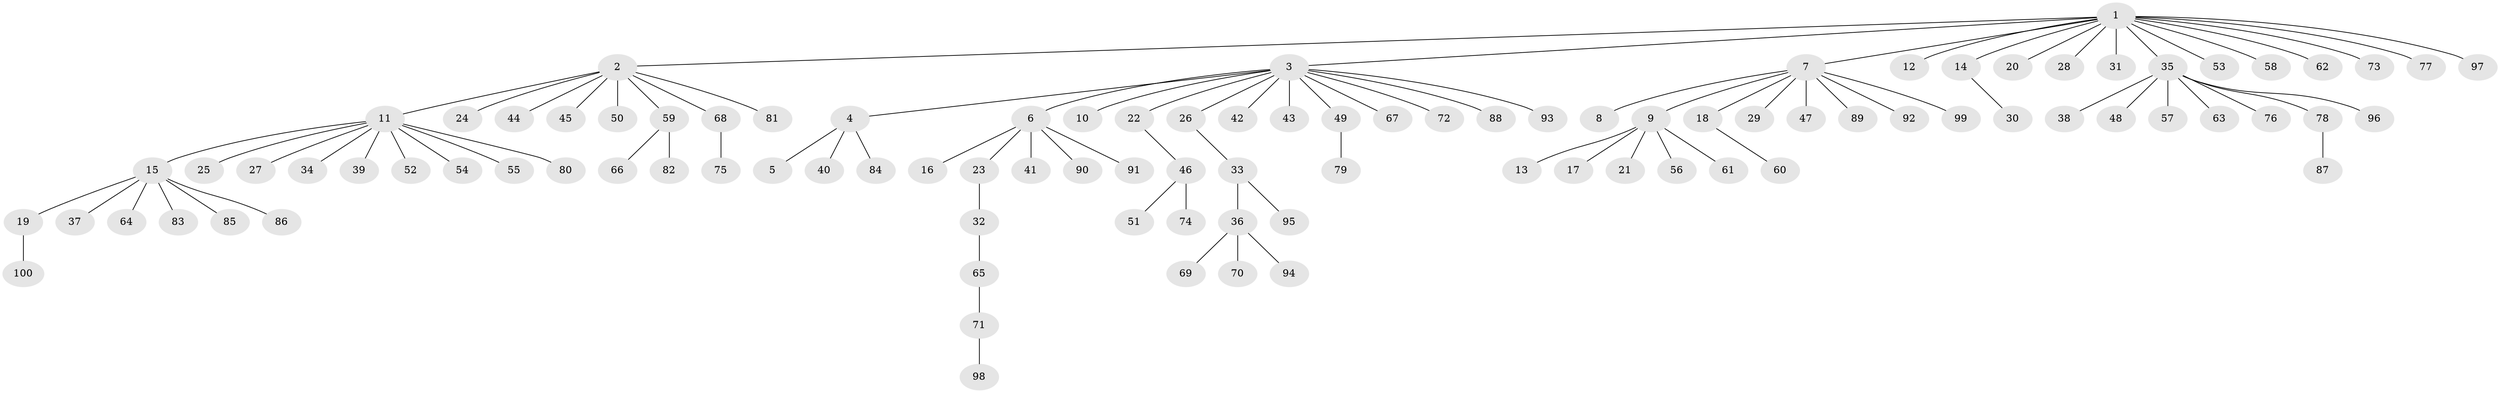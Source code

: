 // original degree distribution, {16: 0.007042253521126761, 10: 0.014084507042253521, 14: 0.007042253521126761, 5: 0.014084507042253521, 1: 0.6690140845070423, 7: 0.014084507042253521, 11: 0.007042253521126761, 2: 0.18309859154929578, 8: 0.007042253521126761, 3: 0.04929577464788732, 4: 0.02112676056338028, 9: 0.007042253521126761}
// Generated by graph-tools (version 1.1) at 2025/50/03/04/25 22:50:23]
// undirected, 100 vertices, 99 edges
graph export_dot {
  node [color=gray90,style=filled];
  1;
  2;
  3;
  4;
  5;
  6;
  7;
  8;
  9;
  10;
  11;
  12;
  13;
  14;
  15;
  16;
  17;
  18;
  19;
  20;
  21;
  22;
  23;
  24;
  25;
  26;
  27;
  28;
  29;
  30;
  31;
  32;
  33;
  34;
  35;
  36;
  37;
  38;
  39;
  40;
  41;
  42;
  43;
  44;
  45;
  46;
  47;
  48;
  49;
  50;
  51;
  52;
  53;
  54;
  55;
  56;
  57;
  58;
  59;
  60;
  61;
  62;
  63;
  64;
  65;
  66;
  67;
  68;
  69;
  70;
  71;
  72;
  73;
  74;
  75;
  76;
  77;
  78;
  79;
  80;
  81;
  82;
  83;
  84;
  85;
  86;
  87;
  88;
  89;
  90;
  91;
  92;
  93;
  94;
  95;
  96;
  97;
  98;
  99;
  100;
  1 -- 2 [weight=1.0];
  1 -- 3 [weight=1.0];
  1 -- 7 [weight=1.0];
  1 -- 12 [weight=1.0];
  1 -- 14 [weight=1.0];
  1 -- 20 [weight=1.0];
  1 -- 28 [weight=1.0];
  1 -- 31 [weight=1.0];
  1 -- 35 [weight=1.0];
  1 -- 53 [weight=1.0];
  1 -- 58 [weight=1.0];
  1 -- 62 [weight=1.0];
  1 -- 73 [weight=1.0];
  1 -- 77 [weight=1.0];
  1 -- 97 [weight=1.0];
  2 -- 11 [weight=1.0];
  2 -- 24 [weight=1.0];
  2 -- 44 [weight=1.0];
  2 -- 45 [weight=1.0];
  2 -- 50 [weight=1.0];
  2 -- 59 [weight=1.0];
  2 -- 68 [weight=1.0];
  2 -- 81 [weight=1.0];
  3 -- 4 [weight=1.0];
  3 -- 6 [weight=1.0];
  3 -- 10 [weight=1.0];
  3 -- 22 [weight=1.0];
  3 -- 26 [weight=1.0];
  3 -- 42 [weight=1.0];
  3 -- 43 [weight=1.0];
  3 -- 49 [weight=1.0];
  3 -- 67 [weight=1.0];
  3 -- 72 [weight=1.0];
  3 -- 88 [weight=1.0];
  3 -- 93 [weight=1.0];
  4 -- 5 [weight=1.0];
  4 -- 40 [weight=1.0];
  4 -- 84 [weight=1.0];
  6 -- 16 [weight=1.0];
  6 -- 23 [weight=1.0];
  6 -- 41 [weight=1.0];
  6 -- 90 [weight=1.0];
  6 -- 91 [weight=1.0];
  7 -- 8 [weight=1.0];
  7 -- 9 [weight=1.0];
  7 -- 18 [weight=1.0];
  7 -- 29 [weight=1.0];
  7 -- 47 [weight=1.0];
  7 -- 89 [weight=1.0];
  7 -- 92 [weight=1.0];
  7 -- 99 [weight=1.0];
  9 -- 13 [weight=1.0];
  9 -- 17 [weight=1.0];
  9 -- 21 [weight=1.0];
  9 -- 56 [weight=1.0];
  9 -- 61 [weight=1.0];
  11 -- 15 [weight=1.0];
  11 -- 25 [weight=1.0];
  11 -- 27 [weight=1.0];
  11 -- 34 [weight=1.0];
  11 -- 39 [weight=1.0];
  11 -- 52 [weight=1.0];
  11 -- 54 [weight=1.0];
  11 -- 55 [weight=1.0];
  11 -- 80 [weight=1.0];
  14 -- 30 [weight=1.0];
  15 -- 19 [weight=1.0];
  15 -- 37 [weight=1.0];
  15 -- 64 [weight=1.0];
  15 -- 83 [weight=1.0];
  15 -- 85 [weight=1.0];
  15 -- 86 [weight=1.0];
  18 -- 60 [weight=1.0];
  19 -- 100 [weight=1.0];
  22 -- 46 [weight=1.0];
  23 -- 32 [weight=1.0];
  26 -- 33 [weight=1.0];
  32 -- 65 [weight=1.0];
  33 -- 36 [weight=1.0];
  33 -- 95 [weight=1.0];
  35 -- 38 [weight=1.0];
  35 -- 48 [weight=1.0];
  35 -- 57 [weight=1.0];
  35 -- 63 [weight=1.0];
  35 -- 76 [weight=1.0];
  35 -- 78 [weight=1.0];
  35 -- 96 [weight=1.0];
  36 -- 69 [weight=1.0];
  36 -- 70 [weight=1.0];
  36 -- 94 [weight=1.0];
  46 -- 51 [weight=1.0];
  46 -- 74 [weight=1.0];
  49 -- 79 [weight=1.0];
  59 -- 66 [weight=1.0];
  59 -- 82 [weight=1.0];
  65 -- 71 [weight=1.0];
  68 -- 75 [weight=1.0];
  71 -- 98 [weight=1.0];
  78 -- 87 [weight=1.0];
}
